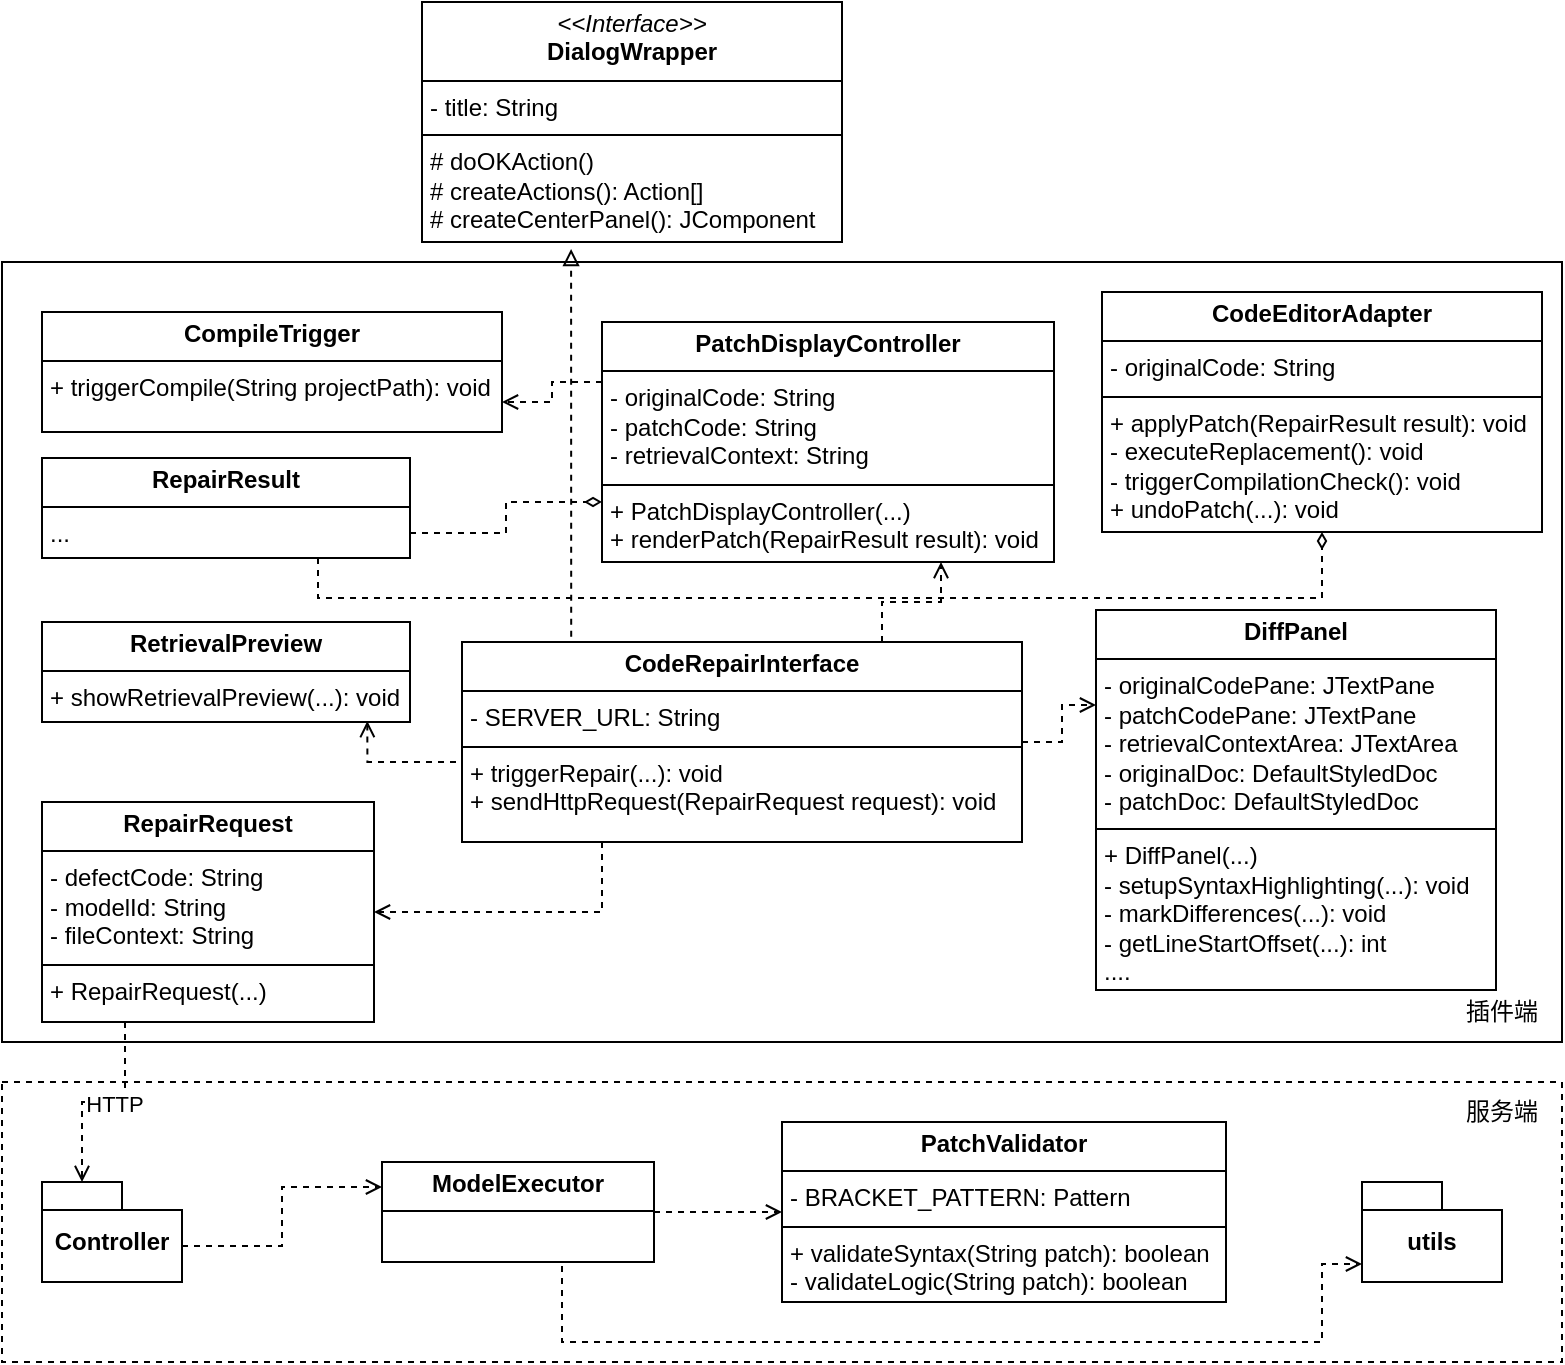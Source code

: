 <mxfile version="26.2.12">
  <diagram name="第 1 页" id="HQDHVS7KWEXg2CwwGg9_">
    <mxGraphModel dx="1345" dy="836" grid="1" gridSize="10" guides="1" tooltips="1" connect="1" arrows="1" fold="1" page="1" pageScale="1" pageWidth="827" pageHeight="1169" math="0" shadow="0">
      <root>
        <mxCell id="0" />
        <mxCell id="1" parent="0" />
        <mxCell id="ir1uHWcUrgAeod5CrOc9-10" value="" style="rounded=0;whiteSpace=wrap;html=1;dashed=1;" vertex="1" parent="1">
          <mxGeometry x="30" y="640" width="780" height="140" as="geometry" />
        </mxCell>
        <mxCell id="ir1uHWcUrgAeod5CrOc9-9" value="" style="rounded=0;whiteSpace=wrap;html=1;" vertex="1" parent="1">
          <mxGeometry x="30" y="230" width="780" height="390" as="geometry" />
        </mxCell>
        <mxCell id="ir1uHWcUrgAeod5CrOc9-1" value="&lt;p style=&quot;margin:0px;margin-top:4px;text-align:center;&quot;&gt;&lt;b&gt;RepairRequest&lt;/b&gt;&lt;/p&gt;&lt;hr size=&quot;1&quot; style=&quot;border-style:solid;&quot;&gt;&lt;p style=&quot;margin:0px;margin-left:4px;&quot;&gt;- defectCode:&amp;nbsp;&lt;span style=&quot;background-color: transparent; color: light-dark(rgb(0, 0, 0), rgb(255, 255, 255));&quot;&gt;String&lt;/span&gt;&lt;span style=&quot;background-color: transparent; color: light-dark(rgb(0, 0, 0), rgb(255, 255, 255));&quot;&gt;&amp;nbsp;&lt;/span&gt;&lt;/p&gt;&lt;p style=&quot;margin:0px;margin-left:4px;&quot;&gt;&lt;span style=&quot;background-color: transparent; color: light-dark(rgb(0, 0, 0), rgb(255, 255, 255));&quot;&gt;-&amp;nbsp;&lt;/span&gt;&lt;span style=&quot;background-color: transparent;&quot;&gt;modelId:&amp;nbsp;&lt;/span&gt;&lt;span style=&quot;background-color: transparent; color: light-dark(rgb(0, 0, 0), rgb(255, 255, 255));&quot;&gt;String&lt;/span&gt;&lt;span style=&quot;background-color: transparent; color: light-dark(rgb(0, 0, 0), rgb(255, 255, 255));&quot;&gt;&amp;nbsp;&lt;/span&gt;&lt;/p&gt;&lt;p style=&quot;margin:0px;margin-left:4px;&quot;&gt;&lt;span style=&quot;background-color: transparent; color: light-dark(rgb(0, 0, 0), rgb(255, 255, 255));&quot;&gt;-&amp;nbsp;&lt;/span&gt;&lt;span style=&quot;background-color: transparent;&quot;&gt;fileContext:&amp;nbsp;&lt;/span&gt;&lt;span style=&quot;background-color: transparent; color: light-dark(rgb(0, 0, 0), rgb(255, 255, 255));&quot;&gt;String&lt;/span&gt;&lt;span style=&quot;background-color: transparent; color: light-dark(rgb(0, 0, 0), rgb(255, 255, 255));&quot;&gt;&amp;nbsp;&lt;/span&gt;&lt;/p&gt;&lt;hr size=&quot;1&quot; style=&quot;border-style:solid;&quot;&gt;&lt;p style=&quot;margin:0px;margin-left:4px;&quot;&gt;+ RepairRequest(...)&lt;/p&gt;" style="verticalAlign=top;align=left;overflow=fill;html=1;whiteSpace=wrap;" vertex="1" parent="1">
          <mxGeometry x="50" y="500" width="166" height="110" as="geometry" />
        </mxCell>
        <mxCell id="ir1uHWcUrgAeod5CrOc9-15" style="edgeStyle=orthogonalEdgeStyle;rounded=0;orthogonalLoop=1;jettySize=auto;html=1;exitX=0.25;exitY=1;exitDx=0;exitDy=0;entryX=1;entryY=0.5;entryDx=0;entryDy=0;dashed=1;endArrow=open;endFill=0;" edge="1" parent="1" source="ir1uHWcUrgAeod5CrOc9-2" target="ir1uHWcUrgAeod5CrOc9-1">
          <mxGeometry relative="1" as="geometry" />
        </mxCell>
        <mxCell id="ir1uHWcUrgAeod5CrOc9-34" style="edgeStyle=orthogonalEdgeStyle;rounded=0;orthogonalLoop=1;jettySize=auto;html=1;exitX=0.75;exitY=0;exitDx=0;exitDy=0;entryX=0.75;entryY=1;entryDx=0;entryDy=0;dashed=1;endArrow=open;endFill=0;" edge="1" parent="1" source="ir1uHWcUrgAeod5CrOc9-2" target="ir1uHWcUrgAeod5CrOc9-4">
          <mxGeometry relative="1" as="geometry" />
        </mxCell>
        <mxCell id="ir1uHWcUrgAeod5CrOc9-2" value="&lt;p style=&quot;margin:0px;margin-top:4px;text-align:center;&quot;&gt;&lt;b&gt;CodeRepairInterface&lt;/b&gt;&lt;/p&gt;&lt;hr size=&quot;1&quot; style=&quot;border-style:solid;&quot;&gt;&lt;p style=&quot;margin:0px;margin-left:4px;&quot;&gt;- SERVER_URL: String&lt;/p&gt;&lt;hr size=&quot;1&quot; style=&quot;border-style:solid;&quot;&gt;&lt;p style=&quot;margin:0px;margin-left:4px;&quot;&gt;+ triggerRepair(...): void&lt;/p&gt;&lt;p style=&quot;margin:0px;margin-left:4px;&quot;&gt;+ sendHttpRequest(RepairRequest request):&amp;nbsp;&lt;span style=&quot;background-color: transparent; color: light-dark(rgb(0, 0, 0), rgb(255, 255, 255));&quot;&gt;void&lt;/span&gt;&lt;/p&gt;" style="verticalAlign=top;align=left;overflow=fill;html=1;whiteSpace=wrap;" vertex="1" parent="1">
          <mxGeometry x="260" y="420" width="280" height="100" as="geometry" />
        </mxCell>
        <mxCell id="ir1uHWcUrgAeod5CrOc9-3" value="&lt;p style=&quot;margin:0px;margin-top:4px;text-align:center;&quot;&gt;&lt;b&gt;PatchValidator&lt;/b&gt;&lt;/p&gt;&lt;hr size=&quot;1&quot; style=&quot;border-style:solid;&quot;&gt;&lt;p style=&quot;margin:0px;margin-left:4px;&quot;&gt;-&amp;nbsp;BRACKET&lt;span style=&quot;background-color: transparent; color: light-dark(rgb(0, 0, 0), rgb(255, 255, 255));&quot;&gt;_PATTERN: Pattern&lt;/span&gt;&lt;/p&gt;&lt;hr size=&quot;1&quot; style=&quot;border-style:solid;&quot;&gt;&lt;p style=&quot;margin:0px;margin-left:4px;&quot;&gt;+ validateSyntax(String patch):&amp;nbsp;boolean&lt;/p&gt;&lt;p style=&quot;margin:0px;margin-left:4px;&quot;&gt;- validateLogic(String patch):&amp;nbsp;&lt;span style=&quot;background-color: transparent; color: light-dark(rgb(0, 0, 0), rgb(255, 255, 255));&quot;&gt;boolean&lt;/span&gt;&lt;/p&gt;" style="verticalAlign=top;align=left;overflow=fill;html=1;whiteSpace=wrap;" vertex="1" parent="1">
          <mxGeometry x="420" y="660" width="222" height="90" as="geometry" />
        </mxCell>
        <mxCell id="ir1uHWcUrgAeod5CrOc9-32" style="edgeStyle=orthogonalEdgeStyle;rounded=0;orthogonalLoop=1;jettySize=auto;html=1;exitX=0;exitY=0.25;exitDx=0;exitDy=0;entryX=1;entryY=0.75;entryDx=0;entryDy=0;dashed=1;endArrow=open;endFill=0;" edge="1" parent="1" source="ir1uHWcUrgAeod5CrOc9-4" target="ir1uHWcUrgAeod5CrOc9-8">
          <mxGeometry relative="1" as="geometry" />
        </mxCell>
        <mxCell id="ir1uHWcUrgAeod5CrOc9-4" value="&lt;p style=&quot;margin:0px;margin-top:4px;text-align:center;&quot;&gt;&lt;b&gt;PatchDisplayController&lt;/b&gt;&lt;/p&gt;&lt;hr size=&quot;1&quot; style=&quot;border-style:solid;&quot;&gt;&lt;p style=&quot;margin:0px;margin-left:4px;&quot;&gt;- originalCode:&amp;nbsp;&lt;span style=&quot;background-color: transparent; color: light-dark(rgb(0, 0, 0), rgb(255, 255, 255));&quot;&gt;String&lt;/span&gt;&lt;span style=&quot;background-color: transparent; color: light-dark(rgb(0, 0, 0), rgb(255, 255, 255));&quot;&gt;&amp;nbsp;&lt;/span&gt;&lt;/p&gt;&lt;p style=&quot;margin:0px;margin-left:4px;&quot;&gt;&lt;span style=&quot;background-color: transparent; color: light-dark(rgb(0, 0, 0), rgb(255, 255, 255));&quot;&gt;-&amp;nbsp;&lt;/span&gt;&lt;span style=&quot;background-color: transparent;&quot;&gt;patchCode:&amp;nbsp;&lt;/span&gt;&lt;span style=&quot;background-color: transparent; color: light-dark(rgb(0, 0, 0), rgb(255, 255, 255));&quot;&gt;String&lt;/span&gt;&lt;span style=&quot;background-color: transparent; color: light-dark(rgb(0, 0, 0), rgb(255, 255, 255));&quot;&gt;&amp;nbsp;&lt;/span&gt;&lt;/p&gt;&lt;p style=&quot;margin:0px;margin-left:4px;&quot;&gt;&lt;span style=&quot;background-color: transparent; color: light-dark(rgb(0, 0, 0), rgb(255, 255, 255));&quot;&gt;-&amp;nbsp;&lt;/span&gt;&lt;span style=&quot;background-color: transparent;&quot;&gt;retrievalContext:&amp;nbsp;&lt;/span&gt;&lt;span style=&quot;background-color: transparent; color: light-dark(rgb(0, 0, 0), rgb(255, 255, 255));&quot;&gt;String&lt;/span&gt;&lt;span style=&quot;background-color: transparent; color: light-dark(rgb(0, 0, 0), rgb(255, 255, 255));&quot;&gt;&amp;nbsp;&lt;/span&gt;&lt;/p&gt;&lt;hr size=&quot;1&quot; style=&quot;border-style:solid;&quot;&gt;&lt;p style=&quot;margin:0px;margin-left:4px;&quot;&gt;+ PatchDisplayController(...)&lt;/p&gt;&lt;p style=&quot;margin:0px;margin-left:4px;&quot;&gt;+ renderPatch(RepairResult result):&amp;nbsp;&lt;span style=&quot;background-color: transparent; color: light-dark(rgb(0, 0, 0), rgb(255, 255, 255));&quot;&gt;void&lt;/span&gt;&lt;span style=&quot;background-color: transparent; color: light-dark(rgb(0, 0, 0), rgb(255, 255, 255));&quot;&gt;&amp;nbsp;&lt;/span&gt;&lt;/p&gt;" style="verticalAlign=top;align=left;overflow=fill;html=1;whiteSpace=wrap;" vertex="1" parent="1">
          <mxGeometry x="330" y="260" width="226" height="120" as="geometry" />
        </mxCell>
        <mxCell id="ir1uHWcUrgAeod5CrOc9-5" value="&lt;p style=&quot;margin:0px;margin-top:4px;text-align:center;&quot;&gt;&lt;b&gt;DiffPanel&lt;/b&gt;&lt;/p&gt;&lt;hr size=&quot;1&quot; style=&quot;border-style:solid;&quot;&gt;&lt;p style=&quot;margin:0px;margin-left:4px;&quot;&gt;-&amp;nbsp;&lt;span style=&quot;background-color: transparent; color: light-dark(rgb(0, 0, 0), rgb(255, 255, 255));&quot;&gt;originalCodePane:&amp;nbsp;&lt;/span&gt;&lt;span style=&quot;background-color: transparent; color: light-dark(rgb(0, 0, 0), rgb(255, 255, 255));&quot;&gt;JTextPane&amp;nbsp;&lt;/span&gt;&lt;/p&gt;&lt;p style=&quot;margin:0px;margin-left:4px;&quot;&gt;-&amp;nbsp;&lt;span style=&quot;background-color: transparent; color: light-dark(rgb(0, 0, 0), rgb(255, 255, 255));&quot;&gt;patchCodePane:&amp;nbsp;&lt;/span&gt;&lt;span style=&quot;background-color: transparent; color: light-dark(rgb(0, 0, 0), rgb(255, 255, 255));&quot;&gt;JTextPane&amp;nbsp;&lt;/span&gt;&lt;/p&gt;&lt;p style=&quot;margin:0px;margin-left:4px;&quot;&gt;&lt;span style=&quot;background-color: transparent; color: light-dark(rgb(0, 0, 0), rgb(255, 255, 255));&quot;&gt;-&amp;nbsp;&lt;/span&gt;&lt;span style=&quot;background-color: transparent;&quot;&gt;retrievalContextArea:&amp;nbsp;&lt;/span&gt;&lt;span style=&quot;background-color: transparent; color: light-dark(rgb(0, 0, 0), rgb(255, 255, 255));&quot;&gt;JTextArea&lt;/span&gt;&lt;/p&gt;&lt;p style=&quot;margin:0px;margin-left:4px;&quot;&gt;&lt;span style=&quot;background-color: transparent; color: light-dark(rgb(0, 0, 0), rgb(255, 255, 255));&quot;&gt;-&amp;nbsp;&lt;/span&gt;&lt;span style=&quot;background-color: transparent;&quot;&gt;originalDoc:&amp;nbsp;&lt;/span&gt;&lt;span style=&quot;background-color: transparent;&quot;&gt;DefaultStyledDoc&lt;/span&gt;&lt;/p&gt;&lt;p style=&quot;margin:0px;margin-left:4px;&quot;&gt;&lt;span style=&quot;background-color: transparent;&quot;&gt;-&amp;nbsp;&lt;/span&gt;&lt;span style=&quot;background-color: transparent;&quot;&gt;patchDoc:&amp;nbsp;&lt;/span&gt;&lt;span style=&quot;background-color: transparent;&quot;&gt;DefaultStyledDoc&lt;/span&gt;&lt;/p&gt;&lt;hr size=&quot;1&quot; style=&quot;border-style:solid;&quot;&gt;&lt;p style=&quot;margin:0px;margin-left:4px;&quot;&gt;+ DiffPanel(...)&lt;/p&gt;&lt;p style=&quot;margin:0px;margin-left:4px;&quot;&gt;- setupSyntaxHighlighting(...):&amp;nbsp;&lt;span style=&quot;background-color: transparent; color: light-dark(rgb(0, 0, 0), rgb(255, 255, 255));&quot;&gt;void&lt;/span&gt;&lt;/p&gt;&lt;p style=&quot;margin:0px;margin-left:4px;&quot;&gt;&lt;span style=&quot;background-color: transparent; color: light-dark(rgb(0, 0, 0), rgb(255, 255, 255));&quot;&gt;-&amp;nbsp;&lt;/span&gt;&lt;span style=&quot;background-color: transparent;&quot;&gt;markDifferences(...): void&lt;/span&gt;&lt;span style=&quot;background-color: transparent; color: light-dark(rgb(0, 0, 0), rgb(255, 255, 255));&quot;&gt;&amp;nbsp;&lt;/span&gt;&lt;/p&gt;&lt;p style=&quot;margin:0px;margin-left:4px;&quot;&gt;&lt;span style=&quot;background-color: transparent; color: light-dark(rgb(0, 0, 0), rgb(255, 255, 255));&quot;&gt;-&amp;nbsp;&lt;/span&gt;&lt;span style=&quot;background-color: transparent;&quot;&gt;getLineStartOffset(...):&amp;nbsp;&lt;/span&gt;&lt;span style=&quot;background-color: transparent; color: light-dark(rgb(0, 0, 0), rgb(255, 255, 255));&quot;&gt;int&lt;/span&gt;&lt;/p&gt;&lt;p style=&quot;margin:0px;margin-left:4px;&quot;&gt;&lt;span style=&quot;background-color: transparent; color: light-dark(rgb(0, 0, 0), rgb(255, 255, 255));&quot;&gt;....&amp;nbsp;&lt;/span&gt;&lt;/p&gt;" style="verticalAlign=top;align=left;overflow=fill;html=1;whiteSpace=wrap;" vertex="1" parent="1">
          <mxGeometry x="577" y="404" width="200" height="190" as="geometry" />
        </mxCell>
        <mxCell id="ir1uHWcUrgAeod5CrOc9-6" value="&lt;p style=&quot;margin:0px;margin-top:4px;text-align:center;&quot;&gt;&lt;b&gt;RetrievalPreview&lt;/b&gt;&lt;/p&gt;&lt;hr size=&quot;1&quot; style=&quot;border-style:solid;&quot;&gt;&lt;p style=&quot;margin:0px;margin-left:4px;&quot;&gt;+ showRetrievalPreview(...):&amp;nbsp;&lt;span style=&quot;background-color: transparent; color: light-dark(rgb(0, 0, 0), rgb(255, 255, 255));&quot;&gt;void&lt;/span&gt;&lt;span style=&quot;background-color: transparent; color: light-dark(rgb(0, 0, 0), rgb(255, 255, 255));&quot;&gt;&amp;nbsp;&lt;/span&gt;&lt;/p&gt;" style="verticalAlign=top;align=left;overflow=fill;html=1;whiteSpace=wrap;" vertex="1" parent="1">
          <mxGeometry x="50" y="410" width="184" height="50" as="geometry" />
        </mxCell>
        <mxCell id="ir1uHWcUrgAeod5CrOc9-7" value="&lt;p style=&quot;margin:0px;margin-top:4px;text-align:center;&quot;&gt;&lt;b&gt;CodeEditorAdapter&lt;/b&gt;&lt;/p&gt;&lt;hr size=&quot;1&quot; style=&quot;border-style:solid;&quot;&gt;&lt;p style=&quot;margin:0px;margin-left:4px;&quot;&gt;- originalCode:&amp;nbsp;&lt;span style=&quot;background-color: transparent; color: light-dark(rgb(0, 0, 0), rgb(255, 255, 255));&quot;&gt;String&lt;/span&gt;&lt;span style=&quot;background-color: transparent; color: light-dark(rgb(0, 0, 0), rgb(255, 255, 255));&quot;&gt;&amp;nbsp;&lt;/span&gt;&lt;/p&gt;&lt;hr size=&quot;1&quot; style=&quot;border-style:solid;&quot;&gt;&lt;p style=&quot;margin:0px;margin-left:4px;&quot;&gt;+ applyPatch(RepairResult result): void&lt;/p&gt;&lt;p style=&quot;margin:0px;margin-left:4px;&quot;&gt;-&amp;nbsp;executeReplacement(): void&lt;/p&gt;&lt;p style=&quot;margin:0px;margin-left:4px;&quot;&gt;- triggerCompilationCheck():&amp;nbsp;&lt;span style=&quot;background-color: transparent; color: light-dark(rgb(0, 0, 0), rgb(255, 255, 255));&quot;&gt;void&lt;/span&gt;&lt;span style=&quot;background-color: transparent; color: light-dark(rgb(0, 0, 0), rgb(255, 255, 255));&quot;&gt;&amp;nbsp;&lt;/span&gt;&lt;/p&gt;&lt;p style=&quot;margin:0px;margin-left:4px;&quot;&gt;&lt;span style=&quot;background-color: transparent; color: light-dark(rgb(0, 0, 0), rgb(255, 255, 255));&quot;&gt;+&amp;nbsp;&lt;/span&gt;&lt;span style=&quot;background-color: transparent;&quot;&gt;undoPatch(...):&amp;nbsp;&lt;/span&gt;&lt;span style=&quot;background-color: transparent; color: light-dark(rgb(0, 0, 0), rgb(255, 255, 255));&quot;&gt;void&lt;/span&gt;&lt;span style=&quot;background-color: transparent; color: light-dark(rgb(0, 0, 0), rgb(255, 255, 255));&quot;&gt;&amp;nbsp;&lt;/span&gt;&lt;/p&gt;" style="verticalAlign=top;align=left;overflow=fill;html=1;whiteSpace=wrap;" vertex="1" parent="1">
          <mxGeometry x="580" y="245" width="220" height="120" as="geometry" />
        </mxCell>
        <mxCell id="ir1uHWcUrgAeod5CrOc9-8" value="&lt;p style=&quot;margin:0px;margin-top:4px;text-align:center;&quot;&gt;&lt;b&gt;CompileTrigger&lt;/b&gt;&lt;/p&gt;&lt;hr size=&quot;1&quot; style=&quot;border-style:solid;&quot;&gt;&lt;p style=&quot;margin:0px;margin-left:4px;&quot;&gt;+ triggerCompile(String projectPath):&amp;nbsp;&lt;span style=&quot;background-color: transparent; color: light-dark(rgb(0, 0, 0), rgb(255, 255, 255));&quot;&gt;void&lt;/span&gt;&lt;/p&gt;" style="verticalAlign=top;align=left;overflow=fill;html=1;whiteSpace=wrap;" vertex="1" parent="1">
          <mxGeometry x="50" y="255" width="230" height="60" as="geometry" />
        </mxCell>
        <mxCell id="ir1uHWcUrgAeod5CrOc9-22" style="edgeStyle=orthogonalEdgeStyle;rounded=0;orthogonalLoop=1;jettySize=auto;html=1;exitX=1;exitY=0.5;exitDx=0;exitDy=0;entryX=0;entryY=0.5;entryDx=0;entryDy=0;dashed=1;endArrow=open;endFill=0;" edge="1" parent="1" source="ir1uHWcUrgAeod5CrOc9-11" target="ir1uHWcUrgAeod5CrOc9-3">
          <mxGeometry relative="1" as="geometry" />
        </mxCell>
        <mxCell id="ir1uHWcUrgAeod5CrOc9-11" value="&lt;p style=&quot;margin:0px;margin-top:4px;text-align:center;&quot;&gt;&lt;b&gt;ModelExecutor&lt;/b&gt;&lt;/p&gt;&lt;hr size=&quot;1&quot; style=&quot;border-style:solid;&quot;&gt;&lt;p style=&quot;margin:0px;margin-left:4px;&quot;&gt;&lt;br&gt;&lt;/p&gt;" style="verticalAlign=top;align=left;overflow=fill;html=1;whiteSpace=wrap;" vertex="1" parent="1">
          <mxGeometry x="220" y="680" width="136" height="50" as="geometry" />
        </mxCell>
        <mxCell id="ir1uHWcUrgAeod5CrOc9-12" value="utils" style="shape=folder;fontStyle=1;spacingTop=10;tabWidth=40;tabHeight=14;tabPosition=left;html=1;whiteSpace=wrap;" vertex="1" parent="1">
          <mxGeometry x="710" y="690" width="70" height="50" as="geometry" />
        </mxCell>
        <mxCell id="ir1uHWcUrgAeod5CrOc9-13" value="插件端" style="text;html=1;align=center;verticalAlign=middle;whiteSpace=wrap;rounded=0;" vertex="1" parent="1">
          <mxGeometry x="750" y="590" width="60" height="30" as="geometry" />
        </mxCell>
        <mxCell id="ir1uHWcUrgAeod5CrOc9-14" value="服务端" style="text;html=1;align=center;verticalAlign=middle;whiteSpace=wrap;rounded=0;" vertex="1" parent="1">
          <mxGeometry x="750" y="640" width="60" height="30" as="geometry" />
        </mxCell>
        <mxCell id="ir1uHWcUrgAeod5CrOc9-17" value="&lt;p style=&quot;margin:0px;margin-top:4px;text-align:center;&quot;&gt;&lt;i&gt;&amp;lt;&amp;lt;Interface&amp;gt;&amp;gt;&lt;/i&gt;&lt;br&gt;&lt;b&gt;DialogWrapper&lt;/b&gt;&lt;/p&gt;&lt;hr size=&quot;1&quot; style=&quot;border-style:solid;&quot;&gt;&lt;p style=&quot;margin:0px;margin-left:4px;&quot;&gt;- title: String&lt;/p&gt;&lt;hr size=&quot;1&quot; style=&quot;border-style:solid;&quot;&gt;&lt;p style=&quot;margin:0px;margin-left:4px;&quot;&gt;# doOKAction()&lt;/p&gt;&lt;p style=&quot;margin:0px;margin-left:4px;&quot;&gt;# createActions(): Action[]&lt;/p&gt;&lt;p style=&quot;margin:0px;margin-left:4px;&quot;&gt;# createCenterPanel(): JComponent&lt;/p&gt;&lt;div&gt;&lt;br&gt;&lt;/div&gt;" style="verticalAlign=top;align=left;overflow=fill;html=1;whiteSpace=wrap;" vertex="1" parent="1">
          <mxGeometry x="240" y="100" width="210" height="120" as="geometry" />
        </mxCell>
        <mxCell id="ir1uHWcUrgAeod5CrOc9-21" style="edgeStyle=orthogonalEdgeStyle;rounded=0;orthogonalLoop=1;jettySize=auto;html=1;exitX=0;exitY=0;exitDx=70;exitDy=32;exitPerimeter=0;entryX=0;entryY=0.25;entryDx=0;entryDy=0;dashed=1;endArrow=open;endFill=0;" edge="1" parent="1" source="ir1uHWcUrgAeod5CrOc9-20" target="ir1uHWcUrgAeod5CrOc9-11">
          <mxGeometry relative="1" as="geometry" />
        </mxCell>
        <mxCell id="ir1uHWcUrgAeod5CrOc9-20" value="&lt;b&gt;Controller&lt;/b&gt;" style="shape=folder;fontStyle=1;spacingTop=10;tabWidth=40;tabHeight=14;tabPosition=left;html=1;whiteSpace=wrap;" vertex="1" parent="1">
          <mxGeometry x="50" y="690" width="70" height="50" as="geometry" />
        </mxCell>
        <mxCell id="ir1uHWcUrgAeod5CrOc9-23" style="edgeStyle=orthogonalEdgeStyle;rounded=0;orthogonalLoop=1;jettySize=auto;html=1;exitX=0.25;exitY=1;exitDx=0;exitDy=0;entryX=0;entryY=0;entryDx=20;entryDy=0;entryPerimeter=0;dashed=1;endArrow=open;endFill=0;" edge="1" parent="1" source="ir1uHWcUrgAeod5CrOc9-1" target="ir1uHWcUrgAeod5CrOc9-20">
          <mxGeometry relative="1" as="geometry" />
        </mxCell>
        <mxCell id="ir1uHWcUrgAeod5CrOc9-24" value="HTTP" style="edgeLabel;html=1;align=center;verticalAlign=middle;resizable=0;points=[];" vertex="1" connectable="0" parent="ir1uHWcUrgAeod5CrOc9-23">
          <mxGeometry x="-0.101" y="1" relative="1" as="geometry">
            <mxPoint as="offset" />
          </mxGeometry>
        </mxCell>
        <mxCell id="ir1uHWcUrgAeod5CrOc9-25" style="edgeStyle=orthogonalEdgeStyle;rounded=0;orthogonalLoop=1;jettySize=auto;html=1;exitX=0.5;exitY=1;exitDx=0;exitDy=0;entryX=0;entryY=0;entryDx=0;entryDy=41;entryPerimeter=0;dashed=1;endArrow=open;endFill=0;" edge="1" parent="1" source="ir1uHWcUrgAeod5CrOc9-11" target="ir1uHWcUrgAeod5CrOc9-12">
          <mxGeometry relative="1" as="geometry">
            <Array as="points">
              <mxPoint x="310" y="730" />
              <mxPoint x="310" y="770" />
              <mxPoint x="690" y="770" />
              <mxPoint x="690" y="731" />
            </Array>
          </mxGeometry>
        </mxCell>
        <mxCell id="ir1uHWcUrgAeod5CrOc9-26" style="edgeStyle=orthogonalEdgeStyle;rounded=0;orthogonalLoop=1;jettySize=auto;html=1;exitX=0.25;exitY=0;exitDx=0;exitDy=0;entryX=0.355;entryY=1.029;entryDx=0;entryDy=0;entryPerimeter=0;endArrow=block;endFill=0;dashed=1;" edge="1" parent="1" source="ir1uHWcUrgAeod5CrOc9-2" target="ir1uHWcUrgAeod5CrOc9-17">
          <mxGeometry relative="1" as="geometry">
            <Array as="points">
              <mxPoint x="315" y="420" />
            </Array>
          </mxGeometry>
        </mxCell>
        <mxCell id="ir1uHWcUrgAeod5CrOc9-28" style="edgeStyle=orthogonalEdgeStyle;rounded=0;orthogonalLoop=1;jettySize=auto;html=1;exitX=1;exitY=0.5;exitDx=0;exitDy=0;entryX=0;entryY=0.25;entryDx=0;entryDy=0;dashed=1;endArrow=open;endFill=0;" edge="1" parent="1" source="ir1uHWcUrgAeod5CrOc9-2" target="ir1uHWcUrgAeod5CrOc9-5">
          <mxGeometry relative="1" as="geometry" />
        </mxCell>
        <mxCell id="ir1uHWcUrgAeod5CrOc9-35" style="edgeStyle=orthogonalEdgeStyle;rounded=0;orthogonalLoop=1;jettySize=auto;html=1;exitX=0.75;exitY=1;exitDx=0;exitDy=0;entryX=0.5;entryY=1;entryDx=0;entryDy=0;endArrow=diamondThin;endFill=0;dashed=1;" edge="1" parent="1" source="ir1uHWcUrgAeod5CrOc9-29" target="ir1uHWcUrgAeod5CrOc9-7">
          <mxGeometry relative="1" as="geometry" />
        </mxCell>
        <mxCell id="ir1uHWcUrgAeod5CrOc9-36" style="edgeStyle=orthogonalEdgeStyle;rounded=0;orthogonalLoop=1;jettySize=auto;html=1;exitX=1;exitY=0.75;exitDx=0;exitDy=0;entryX=0;entryY=0.75;entryDx=0;entryDy=0;dashed=1;endArrow=diamondThin;endFill=0;" edge="1" parent="1" source="ir1uHWcUrgAeod5CrOc9-29" target="ir1uHWcUrgAeod5CrOc9-4">
          <mxGeometry relative="1" as="geometry" />
        </mxCell>
        <mxCell id="ir1uHWcUrgAeod5CrOc9-29" value="&lt;p style=&quot;margin:0px;margin-top:4px;text-align:center;&quot;&gt;&lt;b&gt;RepairResult&lt;/b&gt;&lt;/p&gt;&lt;hr size=&quot;1&quot; style=&quot;border-style:solid;&quot;&gt;&lt;p style=&quot;margin:0px;margin-left:4px;&quot;&gt;...&lt;/p&gt;" style="verticalAlign=top;align=left;overflow=fill;html=1;whiteSpace=wrap;" vertex="1" parent="1">
          <mxGeometry x="50" y="328" width="184" height="50" as="geometry" />
        </mxCell>
        <mxCell id="ir1uHWcUrgAeod5CrOc9-33" style="edgeStyle=orthogonalEdgeStyle;rounded=0;orthogonalLoop=1;jettySize=auto;html=1;exitX=0;exitY=0.75;exitDx=0;exitDy=0;entryX=0.884;entryY=0.991;entryDx=0;entryDy=0;entryPerimeter=0;dashed=1;endArrow=open;endFill=0;" edge="1" parent="1" source="ir1uHWcUrgAeod5CrOc9-2" target="ir1uHWcUrgAeod5CrOc9-6">
          <mxGeometry relative="1" as="geometry">
            <Array as="points">
              <mxPoint x="260" y="480" />
              <mxPoint x="213" y="480" />
            </Array>
          </mxGeometry>
        </mxCell>
      </root>
    </mxGraphModel>
  </diagram>
</mxfile>
